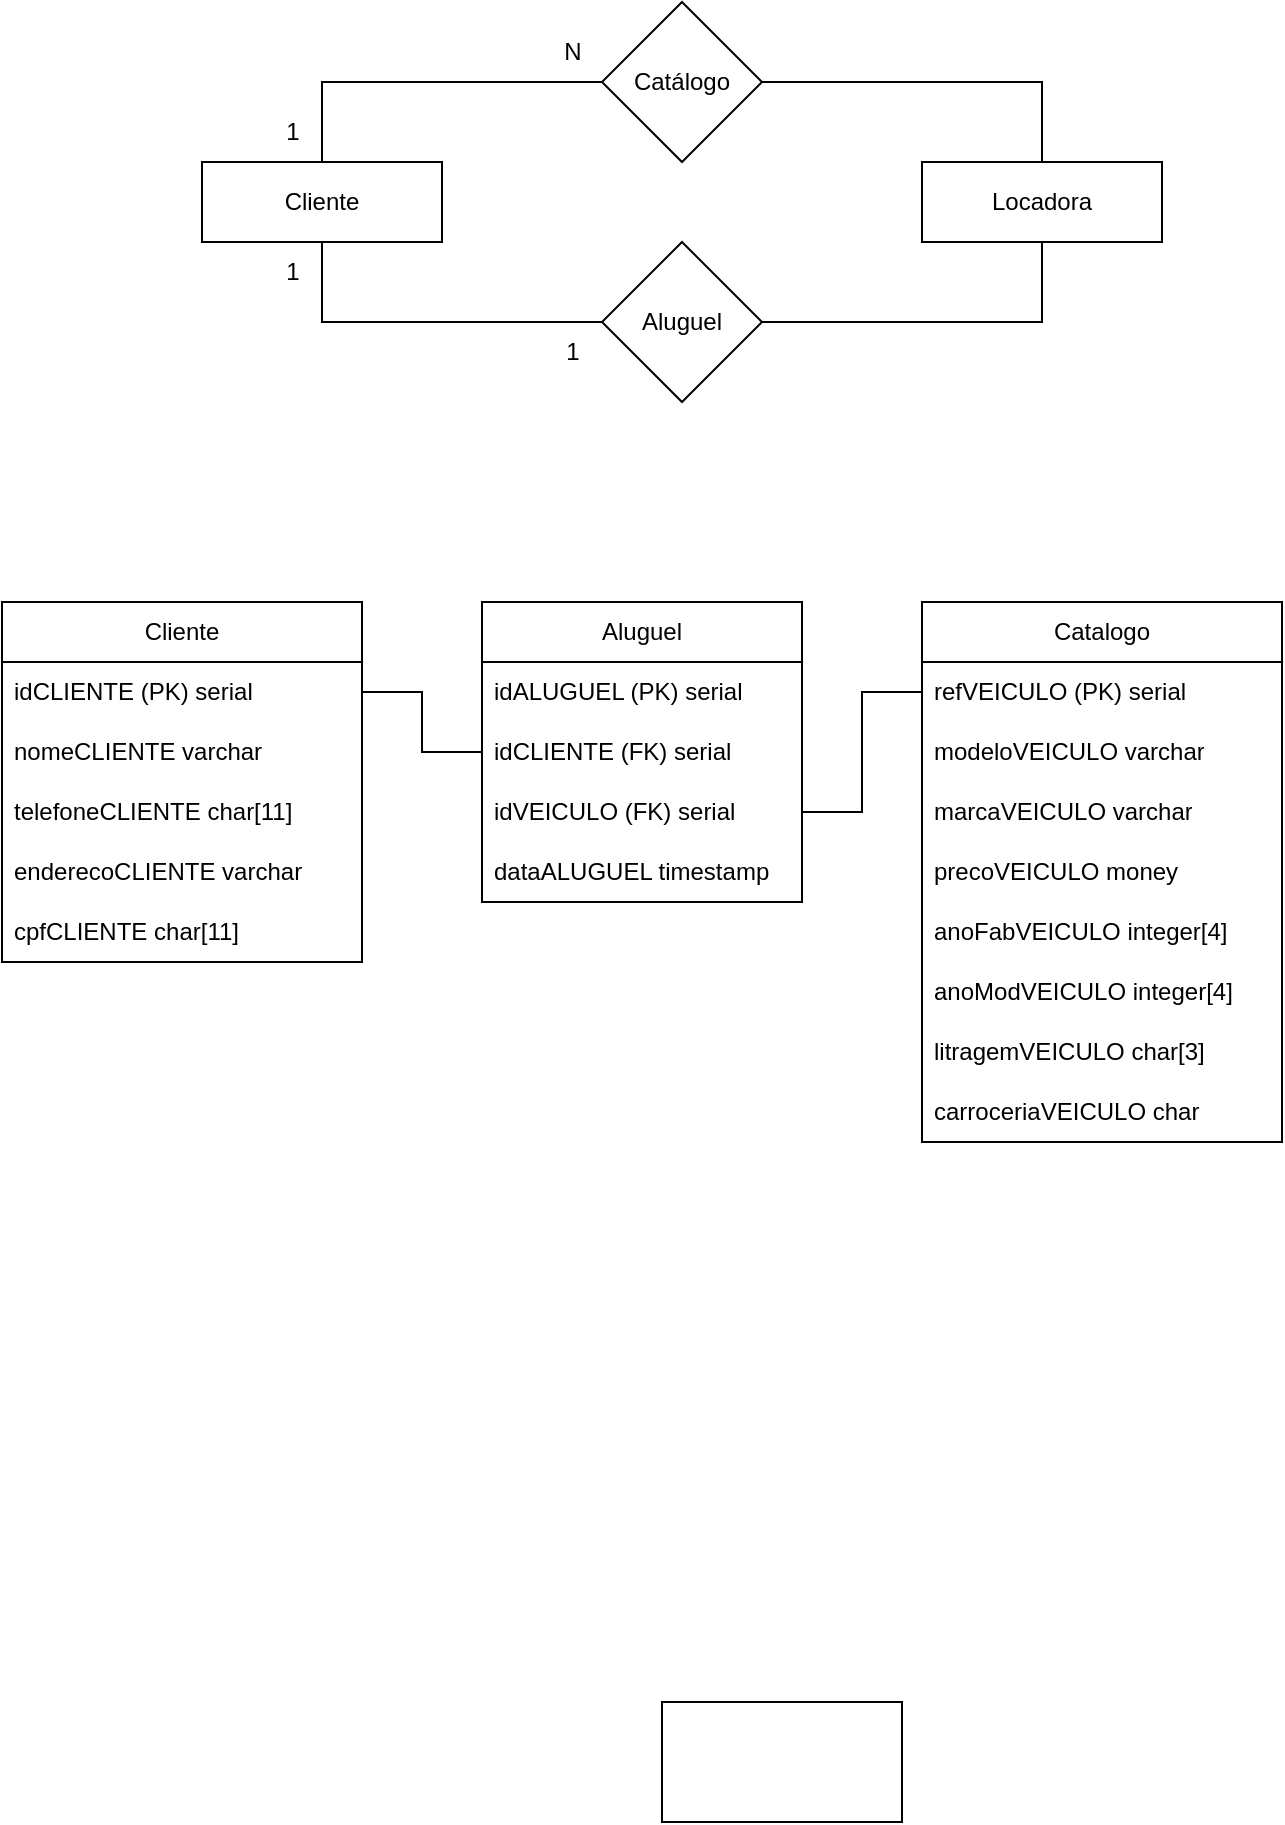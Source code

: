 <mxfile version="20.8.18" type="device"><diagram name="Página-1" id="nUNo_G07ypFeZW7KdXAk"><mxGraphModel dx="630" dy="1573" grid="1" gridSize="10" guides="1" tooltips="1" connect="1" arrows="1" fold="1" page="1" pageScale="1" pageWidth="827" pageHeight="1169" math="0" shadow="0"><root><mxCell id="0"/><mxCell id="1" parent="0"/><mxCell id="yDMXF-EGAuXwY1v8gXDl-1" value="" style="rounded=0;whiteSpace=wrap;html=1;" vertex="1" parent="1"><mxGeometry x="350" y="270" width="120" height="60" as="geometry"/></mxCell><mxCell id="yDMXF-EGAuXwY1v8gXDl-2" value="" style="rounded=0;whiteSpace=wrap;html=1;" vertex="1" parent="1"><mxGeometry x="350" y="270" width="120" height="60" as="geometry"/></mxCell><mxCell id="yDMXF-EGAuXwY1v8gXDl-3" value="Cliente" style="swimlane;fontStyle=0;childLayout=stackLayout;horizontal=1;startSize=30;horizontalStack=0;resizeParent=1;resizeParentMax=0;resizeLast=0;collapsible=1;marginBottom=0;whiteSpace=wrap;html=1;" vertex="1" parent="1"><mxGeometry x="20" y="-280" width="180" height="180" as="geometry"/></mxCell><mxCell id="yDMXF-EGAuXwY1v8gXDl-12" value="idCLIENTE (PK) serial" style="text;strokeColor=none;fillColor=none;align=left;verticalAlign=middle;spacingLeft=4;spacingRight=4;overflow=hidden;points=[[0,0.5],[1,0.5]];portConstraint=eastwest;rotatable=0;whiteSpace=wrap;html=1;" vertex="1" parent="yDMXF-EGAuXwY1v8gXDl-3"><mxGeometry y="30" width="180" height="30" as="geometry"/></mxCell><mxCell id="yDMXF-EGAuXwY1v8gXDl-13" value="nomeCLIENTE varchar" style="text;strokeColor=none;fillColor=none;align=left;verticalAlign=middle;spacingLeft=4;spacingRight=4;overflow=hidden;points=[[0,0.5],[1,0.5]];portConstraint=eastwest;rotatable=0;whiteSpace=wrap;html=1;" vertex="1" parent="yDMXF-EGAuXwY1v8gXDl-3"><mxGeometry y="60" width="180" height="30" as="geometry"/></mxCell><mxCell id="yDMXF-EGAuXwY1v8gXDl-11" value="telefoneCLIENTE char[11]" style="text;strokeColor=none;fillColor=none;align=left;verticalAlign=middle;spacingLeft=4;spacingRight=4;overflow=hidden;points=[[0,0.5],[1,0.5]];portConstraint=eastwest;rotatable=0;whiteSpace=wrap;html=1;" vertex="1" parent="yDMXF-EGAuXwY1v8gXDl-3"><mxGeometry y="90" width="180" height="30" as="geometry"/></mxCell><mxCell id="yDMXF-EGAuXwY1v8gXDl-5" value="enderecoCLIENTE varchar" style="text;strokeColor=none;fillColor=none;align=left;verticalAlign=middle;spacingLeft=4;spacingRight=4;overflow=hidden;points=[[0,0.5],[1,0.5]];portConstraint=eastwest;rotatable=0;whiteSpace=wrap;html=1;" vertex="1" parent="yDMXF-EGAuXwY1v8gXDl-3"><mxGeometry y="120" width="180" height="30" as="geometry"/></mxCell><mxCell id="yDMXF-EGAuXwY1v8gXDl-6" value="cpfCLIENTE char[11]" style="text;strokeColor=none;fillColor=none;align=left;verticalAlign=middle;spacingLeft=4;spacingRight=4;overflow=hidden;points=[[0,0.5],[1,0.5]];portConstraint=eastwest;rotatable=0;whiteSpace=wrap;html=1;" vertex="1" parent="yDMXF-EGAuXwY1v8gXDl-3"><mxGeometry y="150" width="180" height="30" as="geometry"/></mxCell><mxCell id="yDMXF-EGAuXwY1v8gXDl-7" value="Catalogo" style="swimlane;fontStyle=0;childLayout=stackLayout;horizontal=1;startSize=30;horizontalStack=0;resizeParent=1;resizeParentMax=0;resizeLast=0;collapsible=1;marginBottom=0;whiteSpace=wrap;html=1;" vertex="1" parent="1"><mxGeometry x="480" y="-280" width="180" height="270" as="geometry"/></mxCell><mxCell id="yDMXF-EGAuXwY1v8gXDl-8" value="refVEICULO (PK) serial" style="text;strokeColor=none;fillColor=none;align=left;verticalAlign=middle;spacingLeft=4;spacingRight=4;overflow=hidden;points=[[0,0.5],[1,0.5]];portConstraint=eastwest;rotatable=0;whiteSpace=wrap;html=1;" vertex="1" parent="yDMXF-EGAuXwY1v8gXDl-7"><mxGeometry y="30" width="180" height="30" as="geometry"/></mxCell><mxCell id="yDMXF-EGAuXwY1v8gXDl-9" value="modeloVEICULO varchar" style="text;strokeColor=none;fillColor=none;align=left;verticalAlign=middle;spacingLeft=4;spacingRight=4;overflow=hidden;points=[[0,0.5],[1,0.5]];portConstraint=eastwest;rotatable=0;whiteSpace=wrap;html=1;" vertex="1" parent="yDMXF-EGAuXwY1v8gXDl-7"><mxGeometry y="60" width="180" height="30" as="geometry"/></mxCell><mxCell id="yDMXF-EGAuXwY1v8gXDl-55" value="marcaVEICULO varchar" style="text;strokeColor=none;fillColor=none;align=left;verticalAlign=middle;spacingLeft=4;spacingRight=4;overflow=hidden;points=[[0,0.5],[1,0.5]];portConstraint=eastwest;rotatable=0;whiteSpace=wrap;html=1;" vertex="1" parent="yDMXF-EGAuXwY1v8gXDl-7"><mxGeometry y="90" width="180" height="30" as="geometry"/></mxCell><mxCell id="yDMXF-EGAuXwY1v8gXDl-10" value="precoVEICULO money" style="text;strokeColor=none;fillColor=none;align=left;verticalAlign=middle;spacingLeft=4;spacingRight=4;overflow=hidden;points=[[0,0.5],[1,0.5]];portConstraint=eastwest;rotatable=0;whiteSpace=wrap;html=1;" vertex="1" parent="yDMXF-EGAuXwY1v8gXDl-7"><mxGeometry y="120" width="180" height="30" as="geometry"/></mxCell><mxCell id="yDMXF-EGAuXwY1v8gXDl-15" value="anoFabVEICULO integer[4]" style="text;strokeColor=none;fillColor=none;align=left;verticalAlign=middle;spacingLeft=4;spacingRight=4;overflow=hidden;points=[[0,0.5],[1,0.5]];portConstraint=eastwest;rotatable=0;whiteSpace=wrap;html=1;" vertex="1" parent="yDMXF-EGAuXwY1v8gXDl-7"><mxGeometry y="150" width="180" height="30" as="geometry"/></mxCell><mxCell id="yDMXF-EGAuXwY1v8gXDl-56" value="anoModVEICULO integer[4]" style="text;strokeColor=none;fillColor=none;align=left;verticalAlign=middle;spacingLeft=4;spacingRight=4;overflow=hidden;points=[[0,0.5],[1,0.5]];portConstraint=eastwest;rotatable=0;whiteSpace=wrap;html=1;" vertex="1" parent="yDMXF-EGAuXwY1v8gXDl-7"><mxGeometry y="180" width="180" height="30" as="geometry"/></mxCell><mxCell id="yDMXF-EGAuXwY1v8gXDl-16" value="litragemVEICULO char[3]" style="text;strokeColor=none;fillColor=none;align=left;verticalAlign=middle;spacingLeft=4;spacingRight=4;overflow=hidden;points=[[0,0.5],[1,0.5]];portConstraint=eastwest;rotatable=0;whiteSpace=wrap;html=1;" vertex="1" parent="yDMXF-EGAuXwY1v8gXDl-7"><mxGeometry y="210" width="180" height="30" as="geometry"/></mxCell><mxCell id="yDMXF-EGAuXwY1v8gXDl-14" value="carroceriaVEICULO char" style="text;strokeColor=none;fillColor=none;align=left;verticalAlign=middle;spacingLeft=4;spacingRight=4;overflow=hidden;points=[[0,0.5],[1,0.5]];portConstraint=eastwest;rotatable=0;whiteSpace=wrap;html=1;" vertex="1" parent="yDMXF-EGAuXwY1v8gXDl-7"><mxGeometry y="240" width="180" height="30" as="geometry"/></mxCell><mxCell id="yDMXF-EGAuXwY1v8gXDl-17" value="Catálogo" style="rhombus;whiteSpace=wrap;html=1;" vertex="1" parent="1"><mxGeometry x="320" y="-580" width="80" height="80" as="geometry"/></mxCell><mxCell id="yDMXF-EGAuXwY1v8gXDl-18" value="Aluguel" style="swimlane;fontStyle=0;childLayout=stackLayout;horizontal=1;startSize=30;horizontalStack=0;resizeParent=1;resizeParentMax=0;resizeLast=0;collapsible=1;marginBottom=0;whiteSpace=wrap;html=1;" vertex="1" parent="1"><mxGeometry x="260" y="-280" width="160" height="150" as="geometry"/></mxCell><mxCell id="yDMXF-EGAuXwY1v8gXDl-19" value="idALUGUEL (PK) serial" style="text;strokeColor=none;fillColor=none;align=left;verticalAlign=middle;spacingLeft=4;spacingRight=4;overflow=hidden;points=[[0,0.5],[1,0.5]];portConstraint=eastwest;rotatable=0;whiteSpace=wrap;html=1;" vertex="1" parent="yDMXF-EGAuXwY1v8gXDl-18"><mxGeometry y="30" width="160" height="30" as="geometry"/></mxCell><mxCell id="yDMXF-EGAuXwY1v8gXDl-20" value="idCLIENTE (FK) serial" style="text;strokeColor=none;fillColor=none;align=left;verticalAlign=middle;spacingLeft=4;spacingRight=4;overflow=hidden;points=[[0,0.5],[1,0.5]];portConstraint=eastwest;rotatable=0;whiteSpace=wrap;html=1;" vertex="1" parent="yDMXF-EGAuXwY1v8gXDl-18"><mxGeometry y="60" width="160" height="30" as="geometry"/></mxCell><mxCell id="yDMXF-EGAuXwY1v8gXDl-30" value="idVEICULO (FK) serial" style="text;strokeColor=none;fillColor=none;align=left;verticalAlign=middle;spacingLeft=4;spacingRight=4;overflow=hidden;points=[[0,0.5],[1,0.5]];portConstraint=eastwest;rotatable=0;whiteSpace=wrap;html=1;" vertex="1" parent="yDMXF-EGAuXwY1v8gXDl-18"><mxGeometry y="90" width="160" height="30" as="geometry"/></mxCell><mxCell id="yDMXF-EGAuXwY1v8gXDl-29" value="dataALUGUEL timestamp" style="text;strokeColor=none;fillColor=none;align=left;verticalAlign=middle;spacingLeft=4;spacingRight=4;overflow=hidden;points=[[0,0.5],[1,0.5]];portConstraint=eastwest;rotatable=0;whiteSpace=wrap;html=1;" vertex="1" parent="yDMXF-EGAuXwY1v8gXDl-18"><mxGeometry y="120" width="160" height="30" as="geometry"/></mxCell><mxCell id="yDMXF-EGAuXwY1v8gXDl-36" style="rounded=0;orthogonalLoop=1;jettySize=auto;html=1;entryX=0;entryY=0.5;entryDx=0;entryDy=0;edgeStyle=orthogonalEdgeStyle;endArrow=none;endFill=0;" edge="1" parent="1" source="yDMXF-EGAuXwY1v8gXDl-12" target="yDMXF-EGAuXwY1v8gXDl-20"><mxGeometry relative="1" as="geometry"/></mxCell><mxCell id="yDMXF-EGAuXwY1v8gXDl-37" style="edgeStyle=orthogonalEdgeStyle;rounded=0;orthogonalLoop=1;jettySize=auto;html=1;entryX=1;entryY=0.5;entryDx=0;entryDy=0;endArrow=none;endFill=0;" edge="1" parent="1" source="yDMXF-EGAuXwY1v8gXDl-8" target="yDMXF-EGAuXwY1v8gXDl-30"><mxGeometry relative="1" as="geometry"/></mxCell><mxCell id="yDMXF-EGAuXwY1v8gXDl-48" style="edgeStyle=orthogonalEdgeStyle;rounded=0;orthogonalLoop=1;jettySize=auto;html=1;exitX=0.5;exitY=0;exitDx=0;exitDy=0;entryX=0;entryY=0.5;entryDx=0;entryDy=0;endArrow=none;endFill=0;" edge="1" parent="1" source="yDMXF-EGAuXwY1v8gXDl-38" target="yDMXF-EGAuXwY1v8gXDl-17"><mxGeometry relative="1" as="geometry"/></mxCell><mxCell id="yDMXF-EGAuXwY1v8gXDl-49" style="edgeStyle=orthogonalEdgeStyle;rounded=0;orthogonalLoop=1;jettySize=auto;html=1;exitX=0.5;exitY=1;exitDx=0;exitDy=0;entryX=0;entryY=0.5;entryDx=0;entryDy=0;endArrow=none;endFill=0;" edge="1" parent="1" source="yDMXF-EGAuXwY1v8gXDl-38" target="yDMXF-EGAuXwY1v8gXDl-39"><mxGeometry relative="1" as="geometry"/></mxCell><mxCell id="yDMXF-EGAuXwY1v8gXDl-38" value="Cliente" style="rounded=0;whiteSpace=wrap;html=1;" vertex="1" parent="1"><mxGeometry x="120" y="-500" width="120" height="40" as="geometry"/></mxCell><mxCell id="yDMXF-EGAuXwY1v8gXDl-39" value="Aluguel" style="rhombus;whiteSpace=wrap;html=1;" vertex="1" parent="1"><mxGeometry x="320" y="-460" width="80" height="80" as="geometry"/></mxCell><mxCell id="yDMXF-EGAuXwY1v8gXDl-52" style="edgeStyle=orthogonalEdgeStyle;rounded=0;orthogonalLoop=1;jettySize=auto;html=1;exitX=0.5;exitY=1;exitDx=0;exitDy=0;entryX=1;entryY=0.5;entryDx=0;entryDy=0;endArrow=none;endFill=0;" edge="1" parent="1" source="yDMXF-EGAuXwY1v8gXDl-42" target="yDMXF-EGAuXwY1v8gXDl-39"><mxGeometry relative="1" as="geometry"/></mxCell><mxCell id="yDMXF-EGAuXwY1v8gXDl-53" style="edgeStyle=orthogonalEdgeStyle;rounded=0;orthogonalLoop=1;jettySize=auto;html=1;exitX=0.5;exitY=0;exitDx=0;exitDy=0;entryX=1;entryY=0.5;entryDx=0;entryDy=0;endArrow=none;endFill=0;" edge="1" parent="1" source="yDMXF-EGAuXwY1v8gXDl-42" target="yDMXF-EGAuXwY1v8gXDl-17"><mxGeometry relative="1" as="geometry"/></mxCell><mxCell id="yDMXF-EGAuXwY1v8gXDl-42" value="Locadora" style="rounded=0;whiteSpace=wrap;html=1;" vertex="1" parent="1"><mxGeometry x="480" y="-500" width="120" height="40" as="geometry"/></mxCell><mxCell id="yDMXF-EGAuXwY1v8gXDl-45" value="1" style="text;html=1;align=center;verticalAlign=middle;resizable=0;points=[];autosize=1;strokeColor=none;fillColor=none;" vertex="1" parent="1"><mxGeometry x="150" y="-530" width="30" height="30" as="geometry"/></mxCell><mxCell id="yDMXF-EGAuXwY1v8gXDl-46" value="N" style="text;html=1;align=center;verticalAlign=middle;resizable=0;points=[];autosize=1;strokeColor=none;fillColor=none;" vertex="1" parent="1"><mxGeometry x="290" y="-570" width="30" height="30" as="geometry"/></mxCell><mxCell id="yDMXF-EGAuXwY1v8gXDl-50" value="1" style="text;html=1;align=center;verticalAlign=middle;resizable=0;points=[];autosize=1;strokeColor=none;fillColor=none;" vertex="1" parent="1"><mxGeometry x="150" y="-460" width="30" height="30" as="geometry"/></mxCell><mxCell id="yDMXF-EGAuXwY1v8gXDl-51" value="1" style="text;html=1;align=center;verticalAlign=middle;resizable=0;points=[];autosize=1;strokeColor=none;fillColor=none;" vertex="1" parent="1"><mxGeometry x="290" y="-420" width="30" height="30" as="geometry"/></mxCell></root></mxGraphModel></diagram></mxfile>